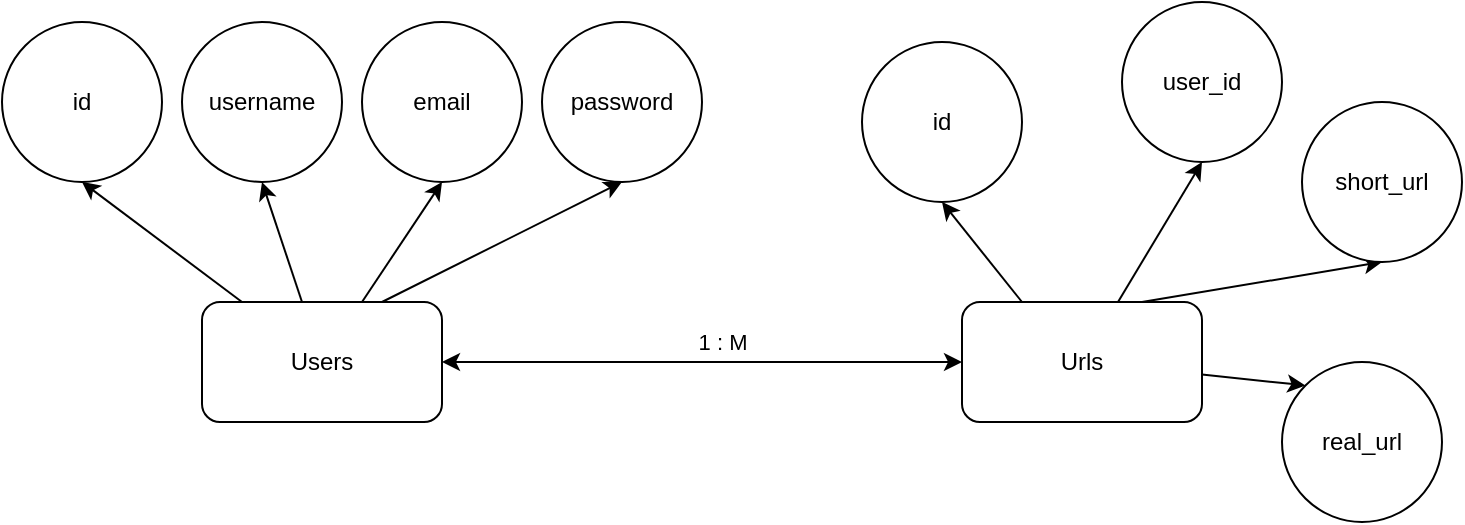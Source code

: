 <mxfile>
    <diagram id="qGiwo4E2h3cOeZHz5rAq" name="Page-1">
        <mxGraphModel dx="367" dy="542" grid="1" gridSize="10" guides="1" tooltips="1" connect="1" arrows="1" fold="1" page="1" pageScale="1" pageWidth="850" pageHeight="1100" math="0" shadow="0">
            <root>
                <mxCell id="0"/>
                <mxCell id="1" parent="0"/>
                <mxCell id="10" style="edgeStyle=none;html=1;entryX=0.5;entryY=1;entryDx=0;entryDy=0;" edge="1" parent="1" source="2" target="7">
                    <mxGeometry relative="1" as="geometry"/>
                </mxCell>
                <mxCell id="11" style="edgeStyle=none;html=1;entryX=0.5;entryY=1;entryDx=0;entryDy=0;" edge="1" parent="1" source="2" target="5">
                    <mxGeometry relative="1" as="geometry"/>
                </mxCell>
                <mxCell id="17" style="edgeStyle=none;html=1;entryX=0.5;entryY=1;entryDx=0;entryDy=0;" edge="1" parent="1" source="2" target="8">
                    <mxGeometry relative="1" as="geometry"/>
                </mxCell>
                <mxCell id="18" style="edgeStyle=none;html=1;exitX=0.75;exitY=0;exitDx=0;exitDy=0;entryX=0.5;entryY=1;entryDx=0;entryDy=0;" edge="1" parent="1" source="2" target="9">
                    <mxGeometry relative="1" as="geometry"/>
                </mxCell>
                <mxCell id="29" style="edgeStyle=none;html=1;entryX=0;entryY=0.5;entryDx=0;entryDy=0;startArrow=classic;startFill=1;" edge="1" parent="1" source="2" target="19">
                    <mxGeometry relative="1" as="geometry">
                        <mxPoint x="420" y="410" as="targetPoint"/>
                    </mxGeometry>
                </mxCell>
                <mxCell id="30" value="1 : M" style="edgeLabel;html=1;align=center;verticalAlign=middle;resizable=0;points=[];" vertex="1" connectable="0" parent="29">
                    <mxGeometry x="0.078" relative="1" as="geometry">
                        <mxPoint y="-10" as="offset"/>
                    </mxGeometry>
                </mxCell>
                <mxCell id="2" value="Users" style="rounded=1;whiteSpace=wrap;html=1;" vertex="1" parent="1">
                    <mxGeometry x="160" y="390" width="120" height="60" as="geometry"/>
                </mxCell>
                <mxCell id="5" value="id" style="ellipse;whiteSpace=wrap;html=1;" vertex="1" parent="1">
                    <mxGeometry x="60" y="250" width="80" height="80" as="geometry"/>
                </mxCell>
                <mxCell id="7" value="username" style="ellipse;whiteSpace=wrap;html=1;" vertex="1" parent="1">
                    <mxGeometry x="150" y="250" width="80" height="80" as="geometry"/>
                </mxCell>
                <mxCell id="8" value="email" style="ellipse;whiteSpace=wrap;html=1;" vertex="1" parent="1">
                    <mxGeometry x="240" y="250" width="80" height="80" as="geometry"/>
                </mxCell>
                <mxCell id="9" value="password" style="ellipse;whiteSpace=wrap;html=1;" vertex="1" parent="1">
                    <mxGeometry x="330" y="250" width="80" height="80" as="geometry"/>
                </mxCell>
                <mxCell id="25" style="edgeStyle=none;html=1;exitX=0.25;exitY=0;exitDx=0;exitDy=0;entryX=0.5;entryY=1;entryDx=0;entryDy=0;" edge="1" parent="1" source="19" target="20">
                    <mxGeometry relative="1" as="geometry"/>
                </mxCell>
                <mxCell id="26" style="edgeStyle=none;html=1;entryX=0.5;entryY=1;entryDx=0;entryDy=0;" edge="1" parent="1" source="19" target="21">
                    <mxGeometry relative="1" as="geometry"/>
                </mxCell>
                <mxCell id="27" style="edgeStyle=none;html=1;exitX=0.75;exitY=0;exitDx=0;exitDy=0;entryX=0.5;entryY=1;entryDx=0;entryDy=0;" edge="1" parent="1" source="19" target="23">
                    <mxGeometry relative="1" as="geometry"/>
                </mxCell>
                <mxCell id="28" style="edgeStyle=none;html=1;entryX=0;entryY=0;entryDx=0;entryDy=0;" edge="1" parent="1" source="19" target="22">
                    <mxGeometry relative="1" as="geometry"/>
                </mxCell>
                <mxCell id="19" value="Urls" style="rounded=1;whiteSpace=wrap;html=1;" vertex="1" parent="1">
                    <mxGeometry x="540" y="390" width="120" height="60" as="geometry"/>
                </mxCell>
                <mxCell id="20" value="id" style="ellipse;whiteSpace=wrap;html=1;" vertex="1" parent="1">
                    <mxGeometry x="490" y="260" width="80" height="80" as="geometry"/>
                </mxCell>
                <mxCell id="21" value="user_id" style="ellipse;whiteSpace=wrap;html=1;" vertex="1" parent="1">
                    <mxGeometry x="620" y="240" width="80" height="80" as="geometry"/>
                </mxCell>
                <mxCell id="22" value="real_url" style="ellipse;whiteSpace=wrap;html=1;" vertex="1" parent="1">
                    <mxGeometry x="700" y="420" width="80" height="80" as="geometry"/>
                </mxCell>
                <mxCell id="23" value="short_url" style="ellipse;whiteSpace=wrap;html=1;" vertex="1" parent="1">
                    <mxGeometry x="710" y="290" width="80" height="80" as="geometry"/>
                </mxCell>
            </root>
        </mxGraphModel>
    </diagram>
</mxfile>